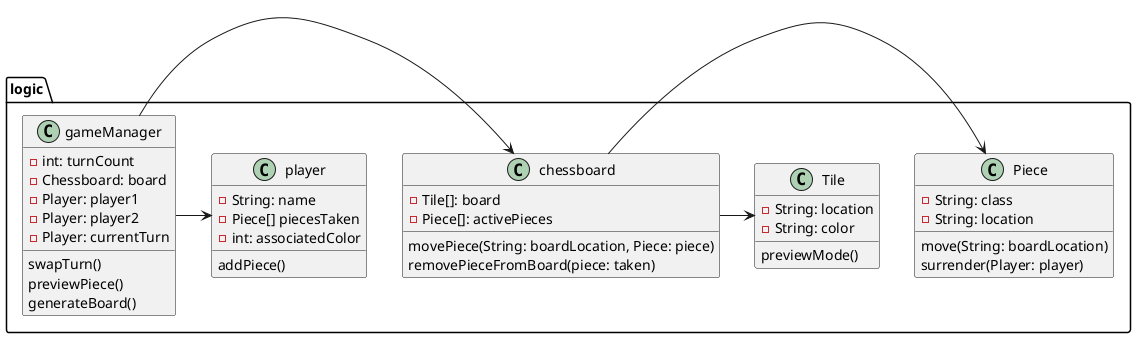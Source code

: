 @startuml
'https://plantuml.com/sequence-diagram


package logic {

class gameManager{
- int: turnCount
- Chessboard: board
- Player: player1
- Player: player2
- Player: currentTurn
swapTurn()
previewPiece()
generateBoard()
}

class chessboard{
- Tile[]: board
- Piece[]: activePieces
movePiece(String: boardLocation, Piece: piece)
removePieceFromBoard(piece: taken)
}

class player{
- String: name
- Piece[] piecesTaken
- int: associatedColor
addPiece()
}

class Piece{
- String: class
- String: location
move(String: boardLocation)
surrender(Player: player)
}

class Tile{
- String: location
- String: color
previewMode()
}

gameManager->chessboard
gameManager->player
chessboard->Piece
chessboard->Tile
}



@enduml